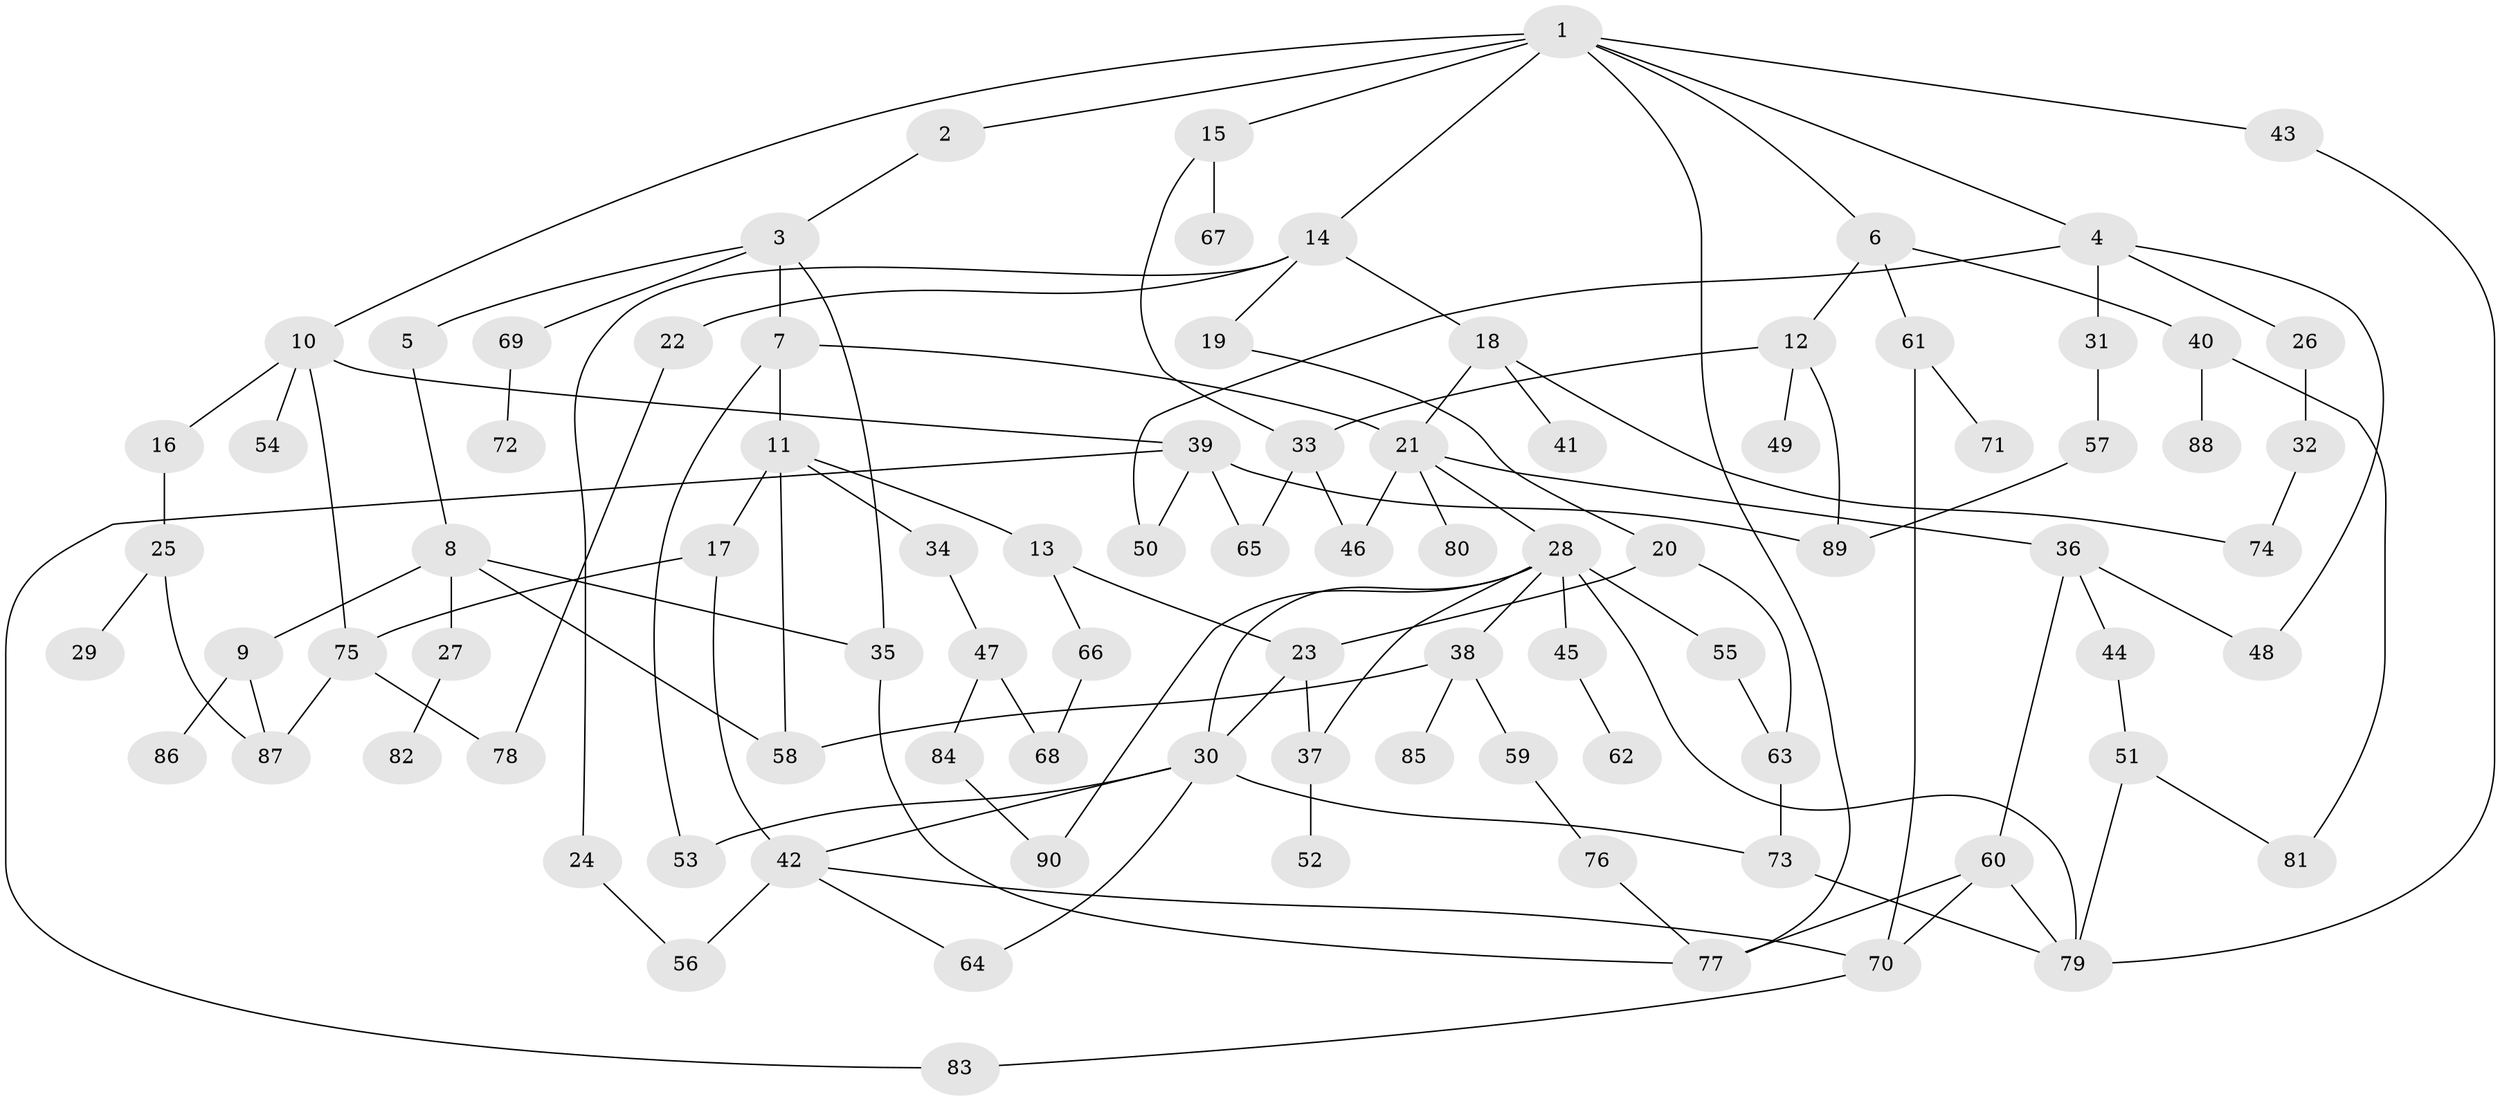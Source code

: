 // coarse degree distribution, {4: 0.25, 5: 0.027777777777777776, 7: 0.027777777777777776, 1: 0.25, 2: 0.3055555555555556, 6: 0.027777777777777776, 3: 0.05555555555555555, 12: 0.027777777777777776, 13: 0.027777777777777776}
// Generated by graph-tools (version 1.1) at 2025/46/03/04/25 21:46:09]
// undirected, 90 vertices, 127 edges
graph export_dot {
graph [start="1"]
  node [color=gray90,style=filled];
  1;
  2;
  3;
  4;
  5;
  6;
  7;
  8;
  9;
  10;
  11;
  12;
  13;
  14;
  15;
  16;
  17;
  18;
  19;
  20;
  21;
  22;
  23;
  24;
  25;
  26;
  27;
  28;
  29;
  30;
  31;
  32;
  33;
  34;
  35;
  36;
  37;
  38;
  39;
  40;
  41;
  42;
  43;
  44;
  45;
  46;
  47;
  48;
  49;
  50;
  51;
  52;
  53;
  54;
  55;
  56;
  57;
  58;
  59;
  60;
  61;
  62;
  63;
  64;
  65;
  66;
  67;
  68;
  69;
  70;
  71;
  72;
  73;
  74;
  75;
  76;
  77;
  78;
  79;
  80;
  81;
  82;
  83;
  84;
  85;
  86;
  87;
  88;
  89;
  90;
  1 -- 2;
  1 -- 4;
  1 -- 6;
  1 -- 10;
  1 -- 14;
  1 -- 15;
  1 -- 43;
  1 -- 77;
  2 -- 3;
  3 -- 5;
  3 -- 7;
  3 -- 35;
  3 -- 69;
  4 -- 26;
  4 -- 31;
  4 -- 48;
  4 -- 50;
  5 -- 8;
  6 -- 12;
  6 -- 40;
  6 -- 61;
  7 -- 11;
  7 -- 21;
  7 -- 53;
  8 -- 9;
  8 -- 27;
  8 -- 35;
  8 -- 58;
  9 -- 86;
  9 -- 87;
  10 -- 16;
  10 -- 39;
  10 -- 54;
  10 -- 75;
  11 -- 13;
  11 -- 17;
  11 -- 34;
  11 -- 58;
  12 -- 49;
  12 -- 33;
  12 -- 89;
  13 -- 66;
  13 -- 23;
  14 -- 18;
  14 -- 19;
  14 -- 22;
  14 -- 24;
  15 -- 33;
  15 -- 67;
  16 -- 25;
  17 -- 42;
  17 -- 75;
  18 -- 41;
  18 -- 21;
  18 -- 74;
  19 -- 20;
  20 -- 23;
  20 -- 63;
  21 -- 28;
  21 -- 36;
  21 -- 46;
  21 -- 80;
  22 -- 78;
  23 -- 30;
  23 -- 37;
  24 -- 56;
  25 -- 29;
  25 -- 87;
  26 -- 32;
  27 -- 82;
  28 -- 30;
  28 -- 37;
  28 -- 38;
  28 -- 45;
  28 -- 55;
  28 -- 90;
  28 -- 79;
  30 -- 73;
  30 -- 42;
  30 -- 53;
  30 -- 64;
  31 -- 57;
  32 -- 74;
  33 -- 65;
  33 -- 46;
  34 -- 47;
  35 -- 77;
  36 -- 44;
  36 -- 60;
  36 -- 48;
  37 -- 52;
  38 -- 58;
  38 -- 59;
  38 -- 85;
  39 -- 83;
  39 -- 89;
  39 -- 50;
  39 -- 65;
  40 -- 81;
  40 -- 88;
  42 -- 64;
  42 -- 56;
  42 -- 70;
  43 -- 79;
  44 -- 51;
  45 -- 62;
  47 -- 68;
  47 -- 84;
  51 -- 81;
  51 -- 79;
  55 -- 63;
  57 -- 89;
  59 -- 76;
  60 -- 79;
  60 -- 70;
  60 -- 77;
  61 -- 70;
  61 -- 71;
  63 -- 73;
  66 -- 68;
  69 -- 72;
  70 -- 83;
  73 -- 79;
  75 -- 87;
  75 -- 78;
  76 -- 77;
  84 -- 90;
}
